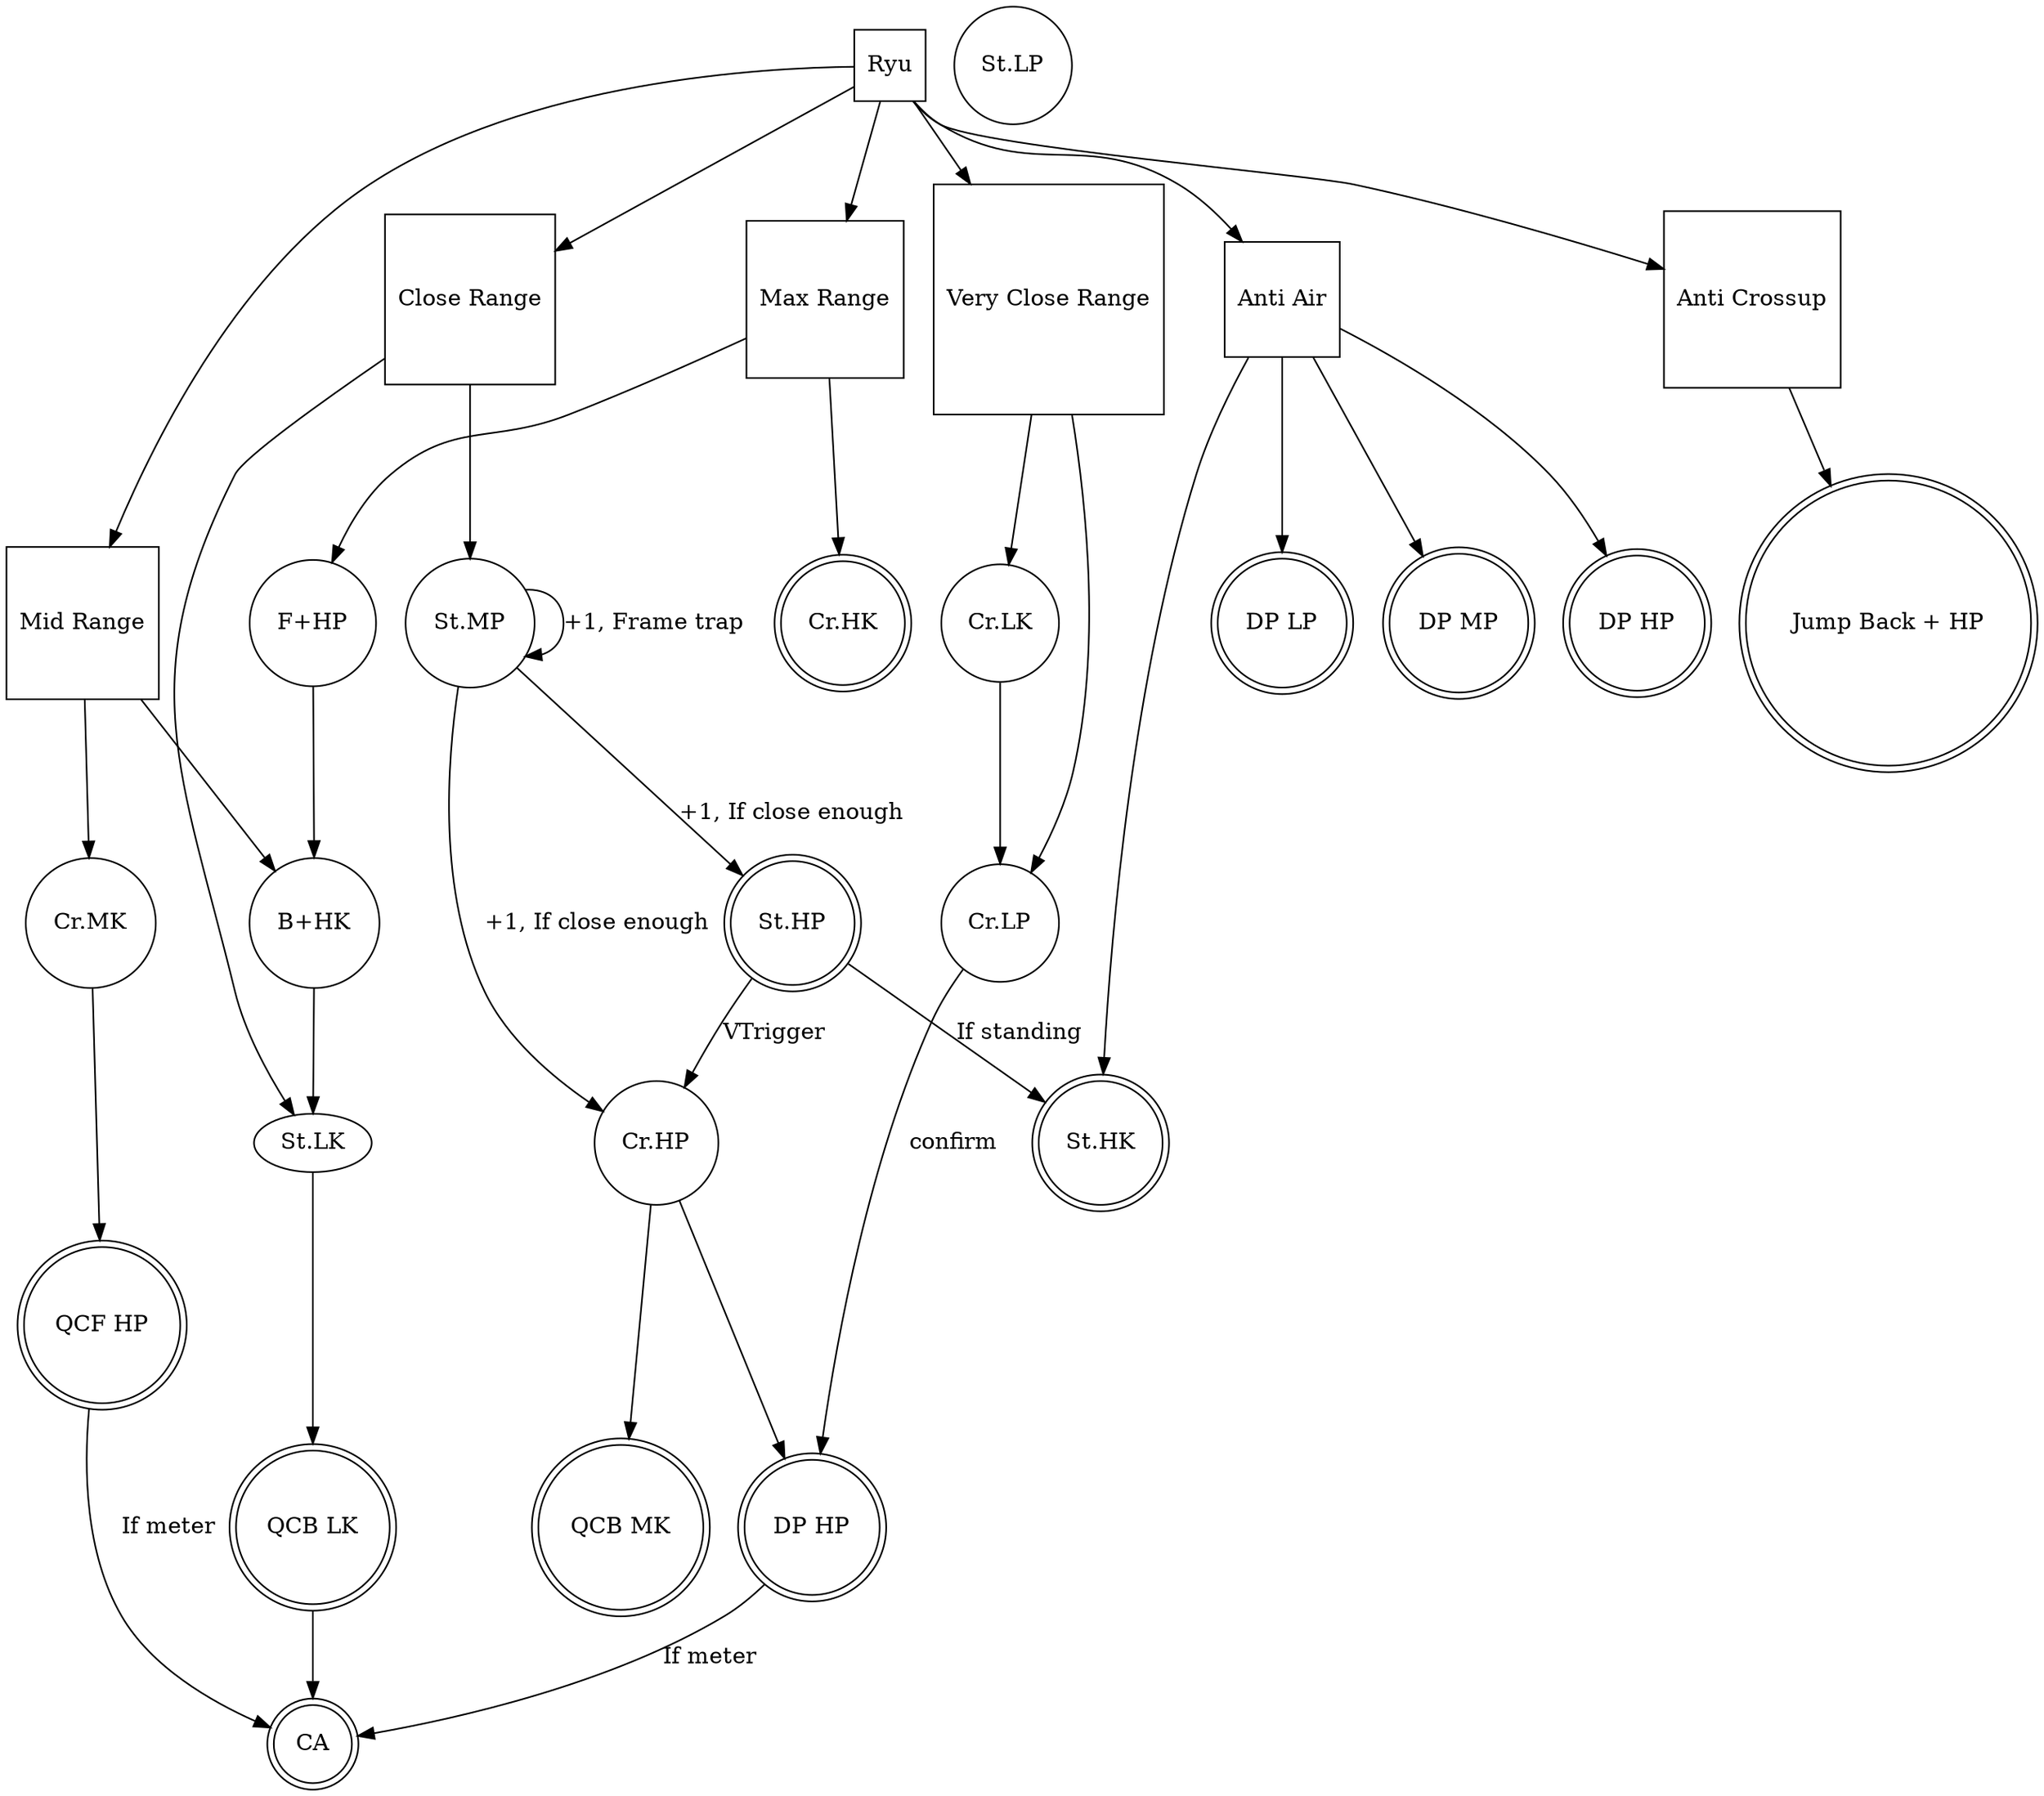 digraph dfa {
  "Ryu" [shape=square]
  "Very Close Range" [shape=square]
  "Close Range" [shape=square]
  "Mid Range" [shape=square]
  "Max Range" [shape=square]
  "Anti Air" [shape=square]
  "Anti Crossup" [shape=square]
  "St.LP" [shape=circle]
  "St.MP" [shape=circle]
  "St.HP" [shape=doublecircle]
  //"St.LK" [shape=circle]
  //"St.MK" [shape=circle]
  "St.HK" [shape=doublecircle]
  "Cr.LP" [shape=circle]
  //"Cr.MP" [shape=circle]
  "Cr.HP" [shape=circle]
  "Cr.LK" [shape=circle]
  "Cr.MK" [shape=circle]
  "Cr.HK" [shape=doublecircle]
  "B+HK" [shape=circle]
  "F+HP" [shape=circle]
  //"QCF LP" [shape=doublecircle]
  //"QCF MP" [shape=doublecircle]
  "QCF HP" [shape=doublecircle]
  "QCB LK" [shape=doublecircle]
  "QCB MK" [shape=doublecircle]
  //"QCB HK" [shape=doublecircle]
  "DP LP" [shape=doublecircle]
  "DP MP" [shape=doublecircle]
  dphpcombo [label = "DP HP", shape=doublecircle]
  dphpantiair [label = "DP HP",shape=doublecircle]
  "CA" [shape=doublecircle]
  "Jump Back + HP"  [shape=doublecircle]
  "Anti Air" -> dphpantiair
  "Anti Air" -> "DP LP"
  "Anti Air" -> "DP MP"
  "Anti Air" -> "St.HK"
  "Anti Crossup" -> "Jump Back + HP"
  "B+HK" -> "St.LK" 
  "Close Range" -> "St.LK"
  "Close Range" -> "St.MP"
  "Cr.HP" -> dphpcombo
  "Cr.HP" -> "QCB MK"
  "Cr.LK" -> "Cr.LP"
  "Cr.LP" -> dphpcombo [label="confirm"]
  "Cr.MK" -> "QCF HP"
  dphpcombo -> "CA" [label="If meter"]
  "F+HP" -> "B+HK" 
  "Max Range" -> "Cr.HK"
  "Max Range" -> "F+HP"
  "Mid Range" -> "B+HK"
  "Mid Range" -> "Cr.MK"
  "QCB LK" -> "CA"
  "QCF HP" -> "CA" [label="If meter"]
  "Ryu" -> "Anti Air"
  "Ryu" -> "Anti Crossup"
  "Ryu" -> "Close Range"
  "Ryu" -> "Max Range"
  "Ryu" -> "Mid Range"
  "Ryu" -> "Very Close Range"
  "St.HP" -> "Cr.HP" [label="VTrigger"]
  "St.HP" -> "St.HK" [label="If standing"]
  "St.LK" -> "QCB LK"
  "St.MP" -> "Cr.HP" [label="+1, If close enough"]
  "St.MP" -> "St.HP" [label="+1, If close enough"]
  "St.MP" -> "St.MP" [label="+1, Frame trap"]
  "Very Close Range" -> "Cr.LP"
  "Very Close Range" -> "Cr.LK"
}
